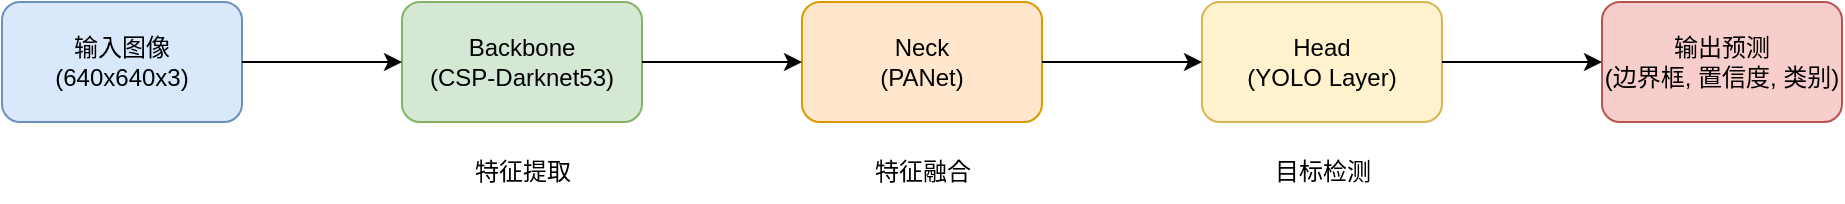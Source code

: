 <mxfile>
    <diagram id="YOLOv5-Framework" name="Page-1">
        <mxGraphModel dx="1200" dy="800" grid="1" gridSize="10" guides="1" tooltips="1" connect="1" arrows="1" fold="1" page="1" pageScale="1" pageWidth="1100" pageHeight="850" math="0" shadow="0">
            <root>
                <mxCell id="0"/>
                <mxCell id="1" parent="0"/>
                <!-- Input -->
                <mxCell id="2" value="输入图像&#10;(640x640x3)" style="rounded=1;whiteSpace=wrap;html=1;fillColor=#dae8fc;strokeColor=#6c8ebf;" vertex="1" parent="1">
                    <mxGeometry x="40" y="240" width="120" height="60" as="geometry"/>
                </mxCell>
                <!-- Backbone -->
                <mxCell id="3" value="Backbone&#10;(CSP-Darknet53)" style="rounded=1;whiteSpace=wrap;html=1;fillColor=#d5e8d4;strokeColor=#82b366;" vertex="1" parent="1">
                    <mxGeometry x="240" y="240" width="120" height="60" as="geometry"/>
                </mxCell>
                <!-- Neck -->
                <mxCell id="4" value="Neck&#10;(PANet)" style="rounded=1;whiteSpace=wrap;html=1;fillColor=#ffe6cc;strokeColor=#d79b00;" vertex="1" parent="1">
                    <mxGeometry x="440" y="240" width="120" height="60" as="geometry"/>
                </mxCell>
                <!-- Head -->
                <mxCell id="5" value="Head&#10;(YOLO Layer)" style="rounded=1;whiteSpace=wrap;html=1;fillColor=#fff2cc;strokeColor=#d6b656;" vertex="1" parent="1">
                    <mxGeometry x="640" y="240" width="120" height="60" as="geometry"/>
                </mxCell>
                <!-- Output -->
                <mxCell id="6" value="输出预测&#10;(边界框, 置信度, 类别)" style="rounded=1;whiteSpace=wrap;html=1;fillColor=#f8cecc;strokeColor=#b85450;" vertex="1" parent="1">
                    <mxGeometry x="840" y="240" width="120" height="60" as="geometry"/>
                </mxCell>
                <!-- Connections -->
                <mxCell id="7" value="" style="endArrow=classic;html=1;exitX=1;exitY=0.5;exitDx=0;exitDy=0;entryX=0;entryY=0.5;entryDx=0;entryDy=0;" edge="1" parent="1" source="2" target="3">
                    <mxGeometry width="50" height="50" relative="1" as="geometry"/>
                </mxCell>
                <mxCell id="8" value="" style="endArrow=classic;html=1;exitX=1;exitY=0.5;exitDx=0;exitDy=0;entryX=0;entryY=0.5;entryDx=0;entryDy=0;" edge="1" parent="1" source="3" target="4">
                    <mxGeometry width="50" height="50" relative="1" as="geometry"/>
                </mxCell>
                <mxCell id="9" value="" style="endArrow=classic;html=1;exitX=1;exitY=0.5;exitDx=0;exitDy=0;entryX=0;entryY=0.5;entryDx=0;entryDy=0;" edge="1" parent="1" source="4" target="5">
                    <mxGeometry width="50" height="50" relative="1" as="geometry"/>
                </mxCell>
                <mxCell id="10" value="" style="endArrow=classic;html=1;exitX=1;exitY=0.5;exitDx=0;exitDy=0;entryX=0;entryY=0.5;entryDx=0;entryDy=0;" edge="1" parent="1" source="5" target="6">
                    <mxGeometry width="50" height="50" relative="1" as="geometry"/>
                </mxCell>
                <!-- Feature Pyramid Annotations -->
                <mxCell id="11" value="特征提取" style="text;html=1;align=center;verticalAlign=middle;resizable=0;points=[];autosize=1;" vertex="1" parent="1">
                    <mxGeometry x="260" y="310" width="80" height="30" as="geometry"/>
                </mxCell>
                <mxCell id="12" value="特征融合" style="text;html=1;align=center;verticalAlign=middle;resizable=0;points=[];autosize=1;" vertex="1" parent="1">
                    <mxGeometry x="460" y="310" width="80" height="30" as="geometry"/>
                </mxCell>
                <mxCell id="13" value="目标检测" style="text;html=1;align=center;verticalAlign=middle;resizable=0;points=[];autosize=1;" vertex="1" parent="1">
                    <mxGeometry x="660" y="310" width="80" height="30" as="geometry"/>
                </mxCell>
            </root>
        </mxGraphModel>
    </diagram>
</mxfile> 